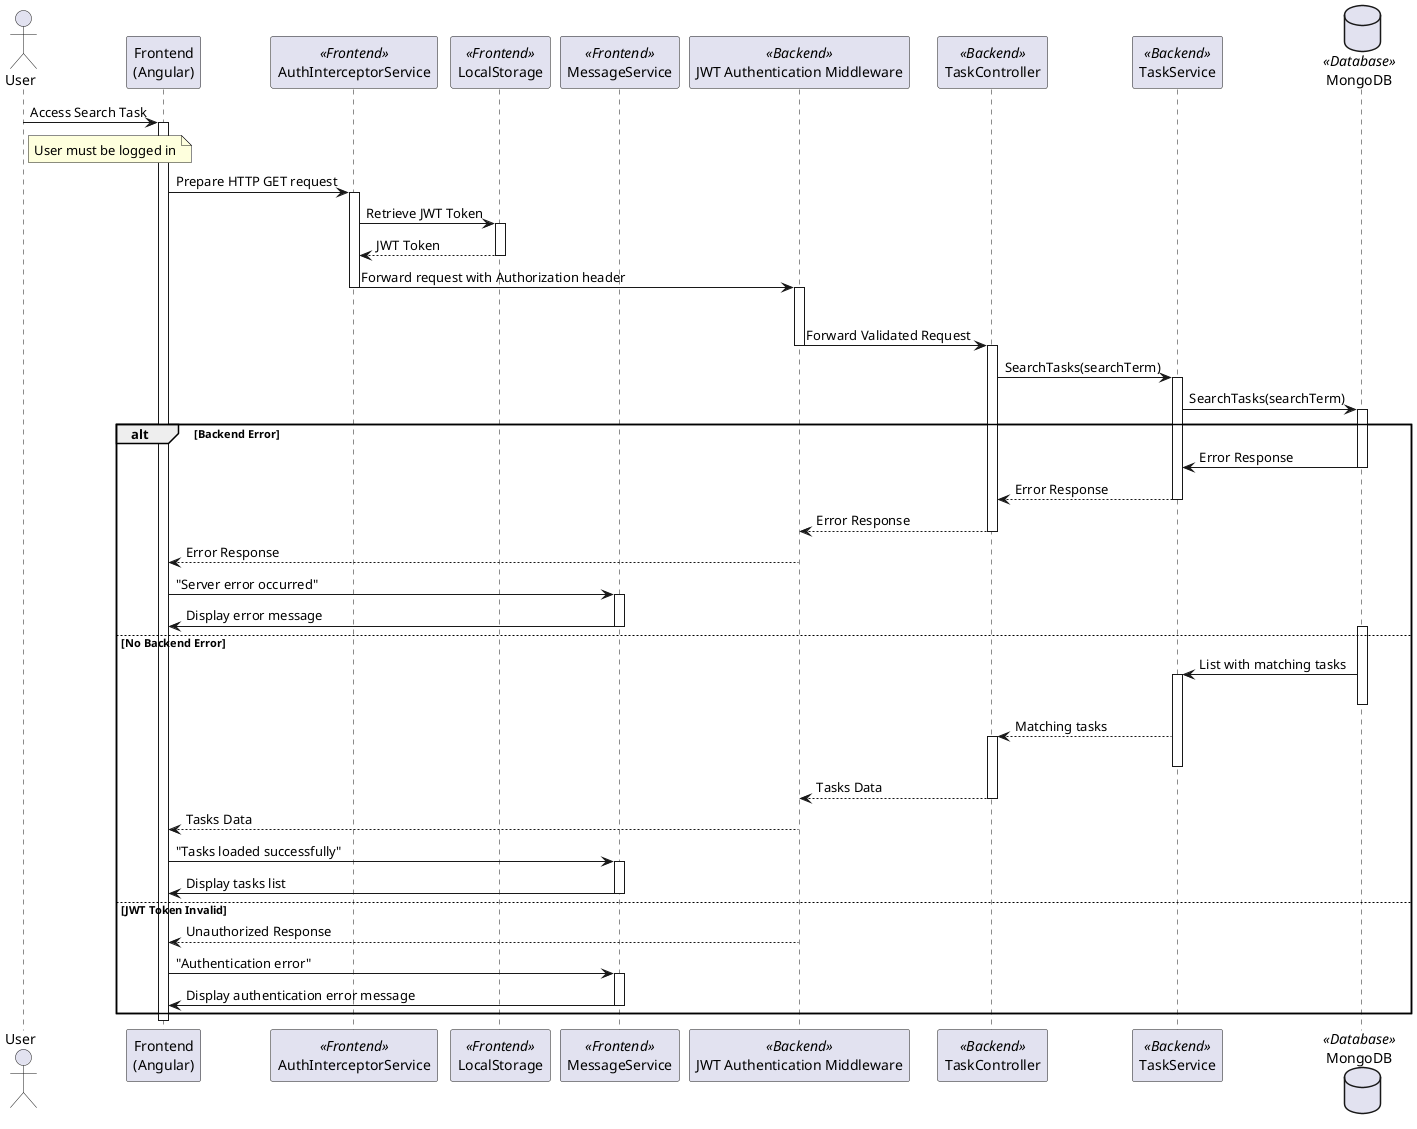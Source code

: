 @startuml
actor User
participant "Frontend\n(Angular)" as Frontend
participant "AuthInterceptorService" as AuthInterceptor <<Frontend>>
participant "LocalStorage" as LocalStorage <<Frontend>>
participant "MessageService" as MessageService <<Frontend>>
participant "JWT Authentication Middleware" as JwtAuth <<Backend>>
participant "TaskController" as Controller <<Backend>>
participant "TaskService" as TaskService <<Backend>>
database "MongoDB" as Database <<Database>>

User -> Frontend: Access Search Task
note right of User: User must be logged in
activate Frontend

Frontend -> AuthInterceptor: Prepare HTTP GET request
activate AuthInterceptor
AuthInterceptor -> LocalStorage: Retrieve JWT Token
activate LocalStorage
LocalStorage --> AuthInterceptor: JWT Token
deactivate LocalStorage

AuthInterceptor -> JwtAuth: Forward request with Authorization header
deactivate AuthInterceptor
activate JwtAuth

alt JWT Token Valid
    JwtAuth -> Controller: Forward Validated Request
    deactivate JwtAuth
    activate Controller

    Controller -> TaskService: SearchTasks(searchTerm)
    activate TaskService

    TaskService -> Database: SearchTasks(searchTerm)
    activate Database

    alt Backend Error
        Database -> TaskService: Error Response
        deactivate Database
        TaskService --> Controller: Error Response
        deactivate TaskService

        Controller --> JwtAuth: Error Response
        deactivate Controller

        JwtAuth --> Frontend: Error Response
        deactivate JwtAuth

        Frontend -> MessageService: "Server error occurred"
        activate MessageService
        MessageService -> Frontend: Display error message
        deactivate MessageService
    else No Backend Error

        activate Database
        Database -> TaskService: List with matching tasks

        activate TaskService
        deactivate Database
        TaskService --> Controller: Matching tasks
        activate Controller

        deactivate TaskService

        Controller --> JwtAuth: Tasks Data
        deactivate Controller

        JwtAuth --> Frontend: Tasks Data
        deactivate JwtAuth

        Frontend -> MessageService: "Tasks loaded successfully"
        activate MessageService
        MessageService -> Frontend: Display tasks list
        deactivate MessageService

    else JWT Token Invalid
        JwtAuth --> Frontend: Unauthorized Response
        deactivate JwtAuth

        Frontend -> MessageService: "Authentication error"
        activate MessageService
        MessageService -> Frontend: Display authentication error message
        deactivate MessageService
    end

    deactivate Frontend
    @enduml
